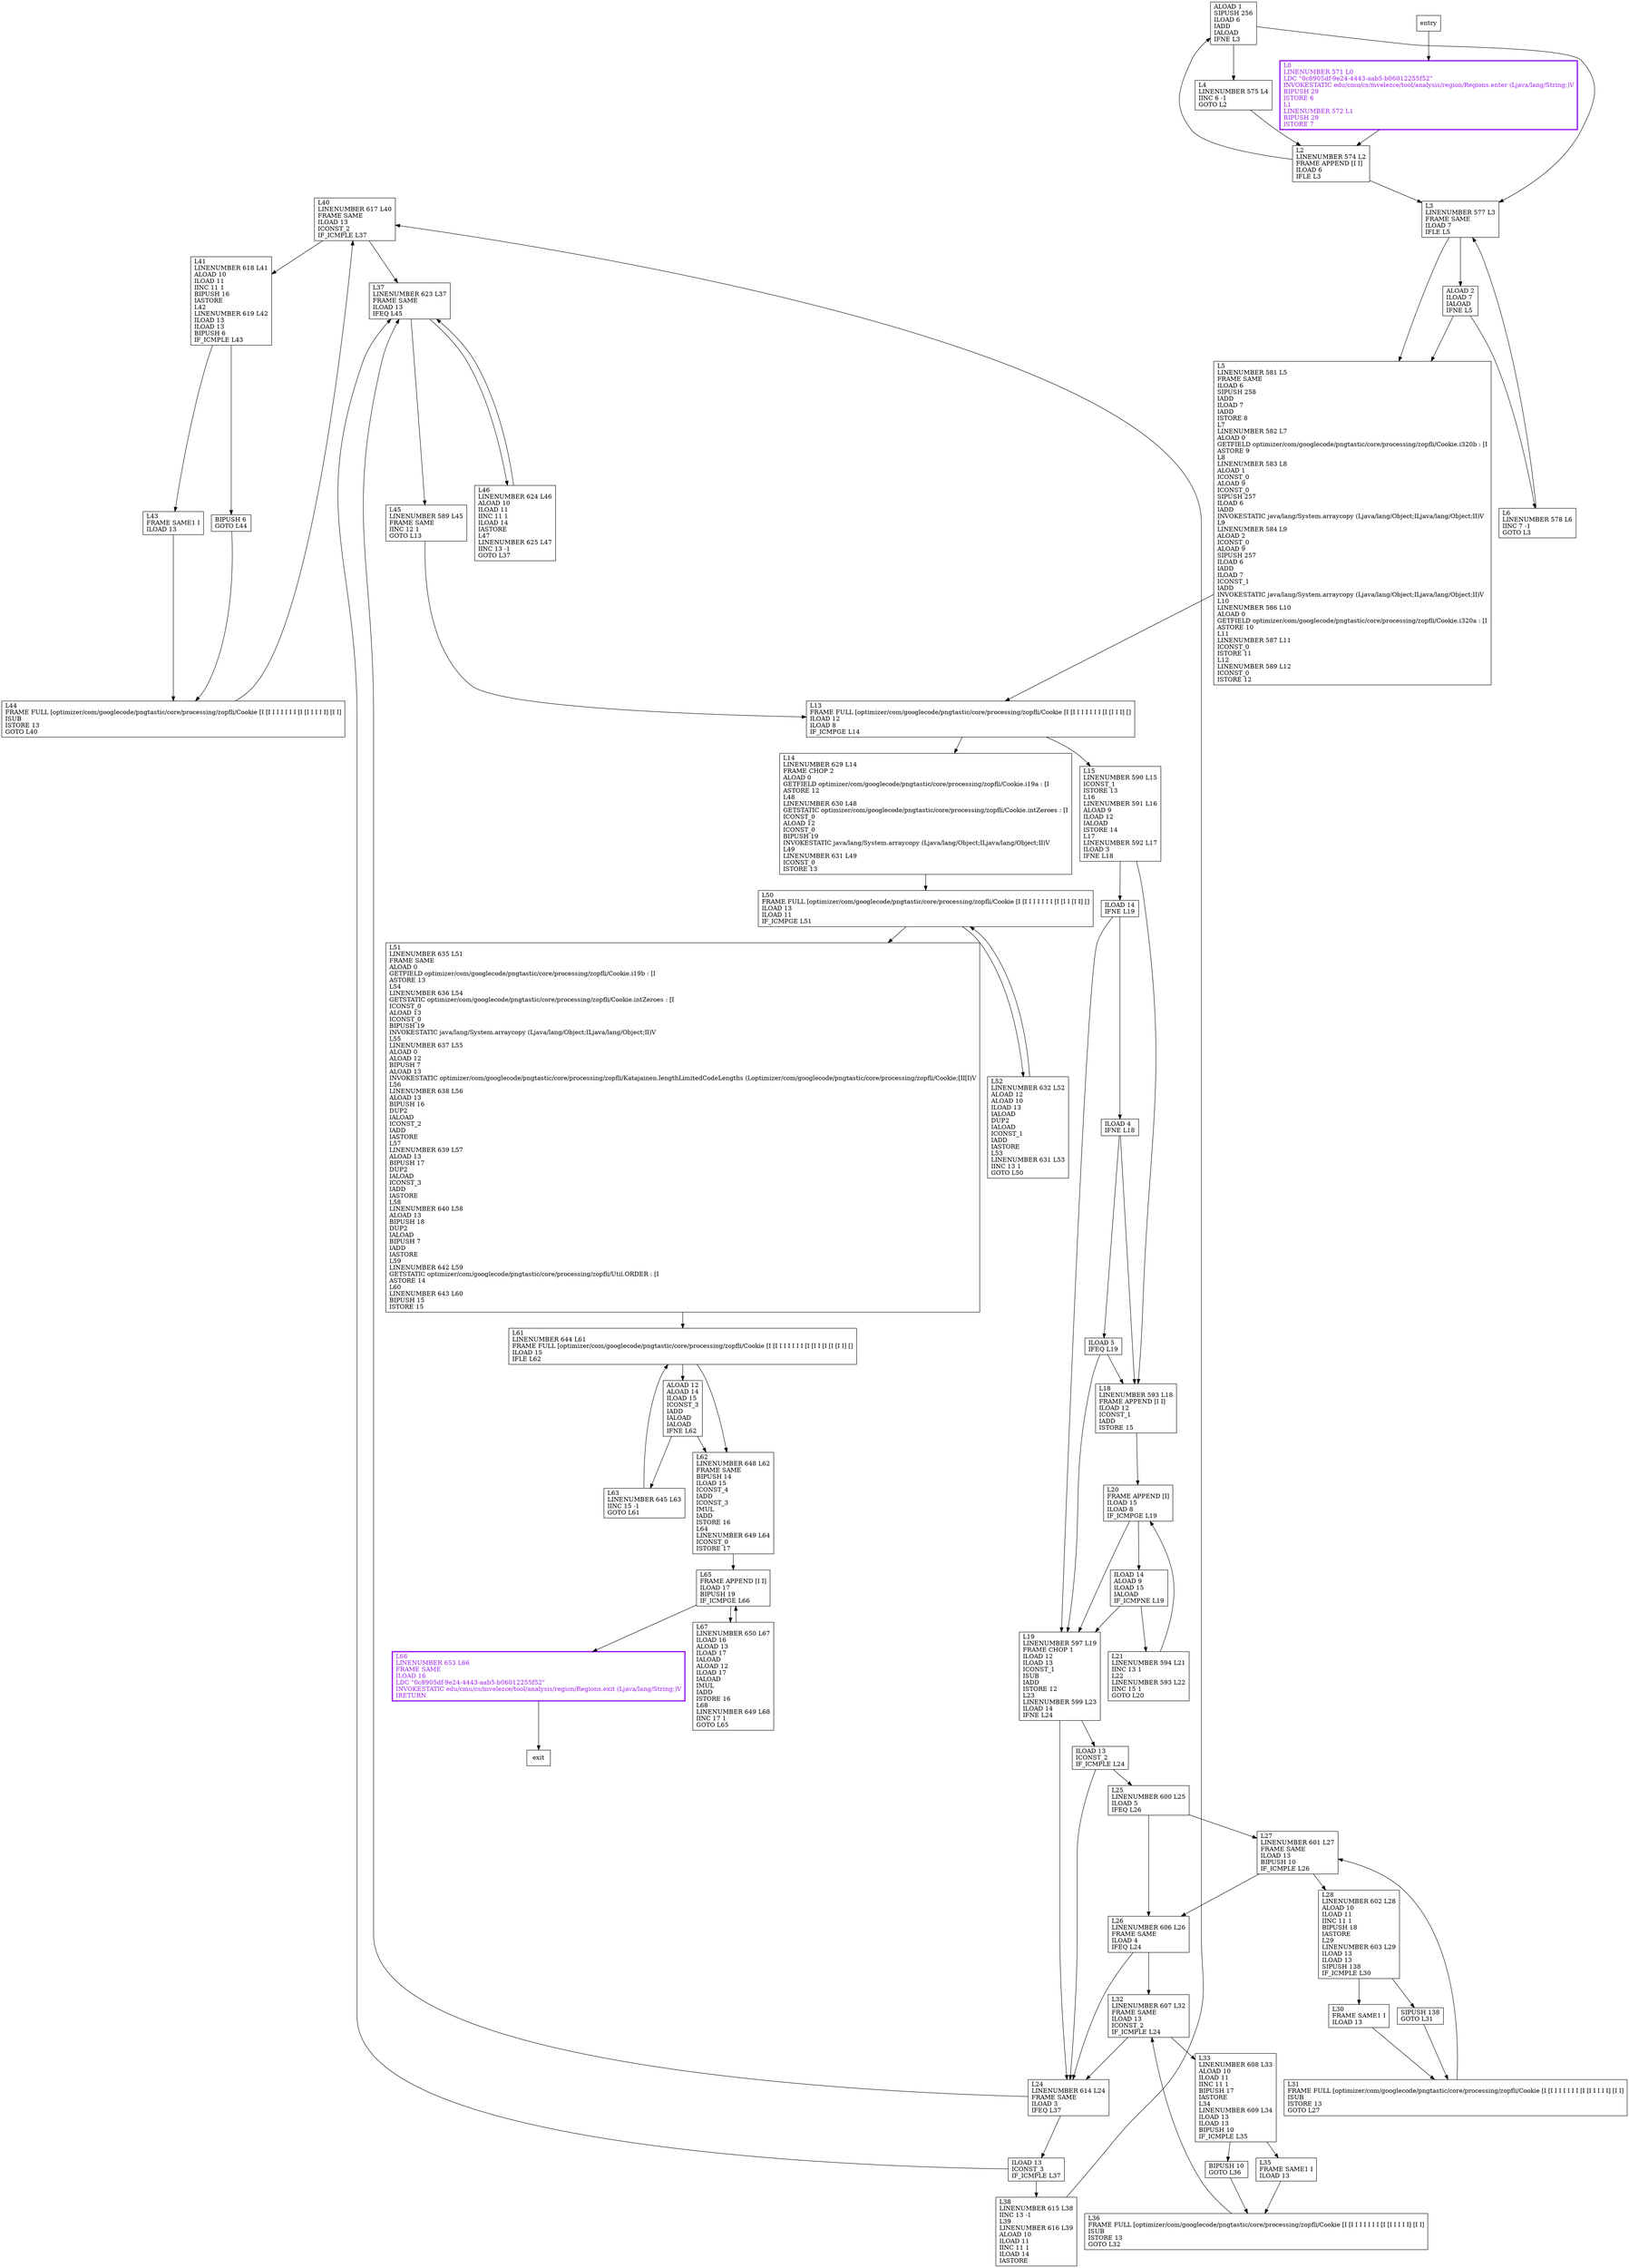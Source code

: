 digraph simulateEncodeTree {
node [shape=record];
247515192 [label="L40\lLINENUMBER 617 L40\lFRAME SAME\lILOAD 13\lICONST_2\lIF_ICMPLE L37\l"];
37841489 [label="ILOAD 4\lIFNE L18\l"];
938199512 [label="ILOAD 14\lIFNE L19\l"];
1245593227 [label="L0\lLINENUMBER 571 L0\lLDC \"0c8905df-9e24-4443-aab5-b06012255f52\"\lINVOKESTATIC edu/cmu/cs/mvelezce/tool/analysis/region/Regions.enter (Ljava/lang/String;)V\lBIPUSH 29\lISTORE 6\lL1\lLINENUMBER 572 L1\lBIPUSH 29\lISTORE 7\l"];
1572127577 [label="SIPUSH 138\lGOTO L31\l"];
207988207 [label="L41\lLINENUMBER 618 L41\lALOAD 10\lILOAD 11\lIINC 11 1\lBIPUSH 16\lIASTORE\lL42\lLINENUMBER 619 L42\lILOAD 13\lILOAD 13\lBIPUSH 6\lIF_ICMPLE L43\l"];
296541232 [label="L63\lLINENUMBER 645 L63\lIINC 15 -1\lGOTO L61\l"];
417797183 [label="L32\lLINENUMBER 607 L32\lFRAME SAME\lILOAD 13\lICONST_2\lIF_ICMPLE L24\l"];
1175418534 [label="L62\lLINENUMBER 648 L62\lFRAME SAME\lBIPUSH 14\lILOAD 15\lICONST_4\lIADD\lICONST_3\lIMUL\lIADD\lISTORE 16\lL64\lLINENUMBER 649 L64\lICONST_0\lISTORE 17\l"];
1250603112 [label="L66\lLINENUMBER 653 L66\lFRAME SAME\lILOAD 16\lLDC \"0c8905df-9e24-4443-aab5-b06012255f52\"\lINVOKESTATIC edu/cmu/cs/mvelezce/tool/analysis/region/Regions.exit (Ljava/lang/String;)V\lIRETURN\l"];
1525844775 [label="L3\lLINENUMBER 577 L3\lFRAME SAME\lILOAD 7\lIFLE L5\l"];
299819831 [label="L50\lFRAME FULL [optimizer/com/googlecode/pngtastic/core/processing/zopfli/Cookie [I [I I I I I I I [I [I I [I I] []\lILOAD 13\lILOAD 11\lIF_ICMPGE L51\l"];
1377301456 [label="L18\lLINENUMBER 593 L18\lFRAME APPEND [I I]\lILOAD 12\lICONST_1\lIADD\lISTORE 15\l"];
566641954 [label="L51\lLINENUMBER 635 L51\lFRAME SAME\lALOAD 0\lGETFIELD optimizer/com/googlecode/pngtastic/core/processing/zopfli/Cookie.i19b : [I\lASTORE 13\lL54\lLINENUMBER 636 L54\lGETSTATIC optimizer/com/googlecode/pngtastic/core/processing/zopfli/Cookie.intZeroes : [I\lICONST_0\lALOAD 13\lICONST_0\lBIPUSH 19\lINVOKESTATIC java/lang/System.arraycopy (Ljava/lang/Object;ILjava/lang/Object;II)V\lL55\lLINENUMBER 637 L55\lALOAD 0\lALOAD 12\lBIPUSH 7\lALOAD 13\lINVOKESTATIC optimizer/com/googlecode/pngtastic/core/processing/zopfli/Katajainen.lengthLimitedCodeLengths (Loptimizer/com/googlecode/pngtastic/core/processing/zopfli/Cookie;[II[I)V\lL56\lLINENUMBER 638 L56\lALOAD 13\lBIPUSH 16\lDUP2\lIALOAD\lICONST_2\lIADD\lIASTORE\lL57\lLINENUMBER 639 L57\lALOAD 13\lBIPUSH 17\lDUP2\lIALOAD\lICONST_3\lIADD\lIASTORE\lL58\lLINENUMBER 640 L58\lALOAD 13\lBIPUSH 18\lDUP2\lIALOAD\lBIPUSH 7\lIADD\lIASTORE\lL59\lLINENUMBER 642 L59\lGETSTATIC optimizer/com/googlecode/pngtastic/core/processing/zopfli/Util.ORDER : [I\lASTORE 14\lL60\lLINENUMBER 643 L60\lBIPUSH 15\lISTORE 15\l"];
858423246 [label="ALOAD 2\lILOAD 7\lIALOAD\lIFNE L5\l"];
422522663 [label="ILOAD 13\lICONST_3\lIF_ICMPLE L37\l"];
26357357 [label="L67\lLINENUMBER 650 L67\lILOAD 16\lALOAD 13\lILOAD 17\lIALOAD\lALOAD 12\lILOAD 17\lIALOAD\lIMUL\lIADD\lISTORE 16\lL68\lLINENUMBER 649 L68\lIINC 17 1\lGOTO L65\l"];
1334405552 [label="L36\lFRAME FULL [optimizer/com/googlecode/pngtastic/core/processing/zopfli/Cookie [I [I I I I I I I [I [I I I I I] [I I]\lISUB\lISTORE 13\lGOTO L32\l"];
118555812 [label="ALOAD 1\lSIPUSH 256\lILOAD 6\lIADD\lIALOAD\lIFNE L3\l"];
2079961240 [label="L20\lFRAME APPEND [I]\lILOAD 15\lILOAD 8\lIF_ICMPGE L19\l"];
1927499639 [label="L21\lLINENUMBER 594 L21\lIINC 13 1\lL22\lLINENUMBER 593 L22\lIINC 15 1\lGOTO L20\l"];
1999664216 [label="ILOAD 13\lICONST_2\lIF_ICMPLE L24\l"];
145066402 [label="L38\lLINENUMBER 615 L38\lIINC 13 -1\lL39\lLINENUMBER 616 L39\lALOAD 10\lILOAD 11\lIINC 11 1\lILOAD 14\lIASTORE\l"];
949673757 [label="L24\lLINENUMBER 614 L24\lFRAME SAME\lILOAD 3\lIFEQ L37\l"];
1928621590 [label="L2\lLINENUMBER 574 L2\lFRAME APPEND [I I]\lILOAD 6\lIFLE L3\l"];
115945887 [label="ILOAD 14\lALOAD 9\lILOAD 15\lIALOAD\lIF_ICMPNE L19\l"];
862025017 [label="L28\lLINENUMBER 602 L28\lALOAD 10\lILOAD 11\lIINC 11 1\lBIPUSH 18\lIASTORE\lL29\lLINENUMBER 603 L29\lILOAD 13\lILOAD 13\lSIPUSH 138\lIF_ICMPLE L30\l"];
1850137076 [label="L45\lLINENUMBER 589 L45\lFRAME SAME\lIINC 12 1\lGOTO L13\l"];
1556520190 [label="L46\lLINENUMBER 624 L46\lALOAD 10\lILOAD 11\lIINC 11 1\lILOAD 14\lIASTORE\lL47\lLINENUMBER 625 L47\lIINC 13 -1\lGOTO L37\l"];
739737502 [label="L30\lFRAME SAME1 I\lILOAD 13\l"];
546796969 [label="L31\lFRAME FULL [optimizer/com/googlecode/pngtastic/core/processing/zopfli/Cookie [I [I I I I I I I [I [I I I I I] [I I]\lISUB\lISTORE 13\lGOTO L27\l"];
467632528 [label="L37\lLINENUMBER 623 L37\lFRAME SAME\lILOAD 13\lIFEQ L45\l"];
1997357673 [label="L61\lLINENUMBER 644 L61\lFRAME FULL [optimizer/com/googlecode/pngtastic/core/processing/zopfli/Cookie [I [I I I I I I I [I [I I [I [I [I I] []\lILOAD 15\lIFLE L62\l"];
1016162524 [label="L5\lLINENUMBER 581 L5\lFRAME SAME\lILOAD 6\lSIPUSH 258\lIADD\lILOAD 7\lIADD\lISTORE 8\lL7\lLINENUMBER 582 L7\lALOAD 0\lGETFIELD optimizer/com/googlecode/pngtastic/core/processing/zopfli/Cookie.i320b : [I\lASTORE 9\lL8\lLINENUMBER 583 L8\lALOAD 1\lICONST_0\lALOAD 9\lICONST_0\lSIPUSH 257\lILOAD 6\lIADD\lINVOKESTATIC java/lang/System.arraycopy (Ljava/lang/Object;ILjava/lang/Object;II)V\lL9\lLINENUMBER 584 L9\lALOAD 2\lICONST_0\lALOAD 9\lSIPUSH 257\lILOAD 6\lIADD\lILOAD 7\lICONST_1\lIADD\lINVOKESTATIC java/lang/System.arraycopy (Ljava/lang/Object;ILjava/lang/Object;II)V\lL10\lLINENUMBER 586 L10\lALOAD 0\lGETFIELD optimizer/com/googlecode/pngtastic/core/processing/zopfli/Cookie.i320a : [I\lASTORE 10\lL11\lLINENUMBER 587 L11\lICONST_0\lISTORE 11\lL12\lLINENUMBER 589 L12\lICONST_0\lISTORE 12\l"];
532677950 [label="L25\lLINENUMBER 600 L25\lILOAD 5\lIFEQ L26\l"];
1877986974 [label="BIPUSH 10\lGOTO L36\l"];
261845810 [label="L33\lLINENUMBER 608 L33\lALOAD 10\lILOAD 11\lIINC 11 1\lBIPUSH 17\lIASTORE\lL34\lLINENUMBER 609 L34\lILOAD 13\lILOAD 13\lBIPUSH 10\lIF_ICMPLE L35\l"];
1959708563 [label="L35\lFRAME SAME1 I\lILOAD 13\l"];
2039984535 [label="L52\lLINENUMBER 632 L52\lALOAD 12\lALOAD 10\lILOAD 13\lIALOAD\lDUP2\lIALOAD\lICONST_1\lIADD\lIASTORE\lL53\lLINENUMBER 631 L53\lIINC 13 1\lGOTO L50\l"];
1442038800 [label="ALOAD 12\lALOAD 14\lILOAD 15\lICONST_3\lIADD\lIALOAD\lIALOAD\lIFNE L62\l"];
841166421 [label="L15\lLINENUMBER 590 L15\lICONST_1\lISTORE 13\lL16\lLINENUMBER 591 L16\lALOAD 9\lILOAD 12\lIALOAD\lISTORE 14\lL17\lLINENUMBER 592 L17\lILOAD 3\lIFNE L18\l"];
1419125235 [label="L6\lLINENUMBER 578 L6\lIINC 7 -1\lGOTO L3\l"];
688593710 [label="L26\lLINENUMBER 606 L26\lFRAME SAME\lILOAD 4\lIFEQ L24\l"];
1200048933 [label="L27\lLINENUMBER 601 L27\lFRAME SAME\lILOAD 13\lBIPUSH 10\lIF_ICMPLE L26\l"];
1233505227 [label="L4\lLINENUMBER 575 L4\lIINC 6 -1\lGOTO L2\l"];
191310504 [label="BIPUSH 6\lGOTO L44\l"];
799755007 [label="L44\lFRAME FULL [optimizer/com/googlecode/pngtastic/core/processing/zopfli/Cookie [I [I I I I I I I [I [I I I I I] [I I]\lISUB\lISTORE 13\lGOTO L40\l"];
691779749 [label="L19\lLINENUMBER 597 L19\lFRAME CHOP 1\lILOAD 12\lILOAD 13\lICONST_1\lISUB\lIADD\lISTORE 12\lL23\lLINENUMBER 599 L23\lILOAD 14\lIFNE L24\l"];
701487403 [label="L13\lFRAME FULL [optimizer/com/googlecode/pngtastic/core/processing/zopfli/Cookie [I [I I I I I I I [I [I I I] []\lILOAD 12\lILOAD 8\lIF_ICMPGE L14\l"];
1800500978 [label="L43\lFRAME SAME1 I\lILOAD 13\l"];
1990733619 [label="L65\lFRAME APPEND [I I]\lILOAD 17\lBIPUSH 19\lIF_ICMPGE L66\l"];
1873121466 [label="ILOAD 5\lIFEQ L19\l"];
88301993 [label="L14\lLINENUMBER 629 L14\lFRAME CHOP 2\lALOAD 0\lGETFIELD optimizer/com/googlecode/pngtastic/core/processing/zopfli/Cookie.i19a : [I\lASTORE 12\lL48\lLINENUMBER 630 L48\lGETSTATIC optimizer/com/googlecode/pngtastic/core/processing/zopfli/Cookie.intZeroes : [I\lICONST_0\lALOAD 12\lICONST_0\lBIPUSH 19\lINVOKESTATIC java/lang/System.arraycopy (Ljava/lang/Object;ILjava/lang/Object;II)V\lL49\lLINENUMBER 631 L49\lICONST_0\lISTORE 13\l"];
entry;
exit;
247515192 -> 467632528;
247515192 -> 207988207;
37841489 -> 1377301456;
37841489 -> 1873121466;
938199512 -> 691779749;
938199512 -> 37841489;
1245593227 -> 1928621590;
1572127577 -> 546796969;
207988207 -> 1800500978;
207988207 -> 191310504;
296541232 -> 1997357673;
417797183 -> 949673757;
417797183 -> 261845810;
1175418534 -> 1990733619;
1250603112 -> exit;
1525844775 -> 858423246;
1525844775 -> 1016162524;
299819831 -> 2039984535;
299819831 -> 566641954;
1377301456 -> 2079961240;
566641954 -> 1997357673;
entry -> 1245593227;
858423246 -> 1419125235;
858423246 -> 1016162524;
422522663 -> 467632528;
422522663 -> 145066402;
26357357 -> 1990733619;
1334405552 -> 417797183;
118555812 -> 1525844775;
118555812 -> 1233505227;
2079961240 -> 691779749;
2079961240 -> 115945887;
1927499639 -> 2079961240;
1999664216 -> 949673757;
1999664216 -> 532677950;
145066402 -> 247515192;
949673757 -> 467632528;
949673757 -> 422522663;
1928621590 -> 1525844775;
1928621590 -> 118555812;
115945887 -> 691779749;
115945887 -> 1927499639;
862025017 -> 1572127577;
862025017 -> 739737502;
1850137076 -> 701487403;
1556520190 -> 467632528;
739737502 -> 546796969;
546796969 -> 1200048933;
467632528 -> 1850137076;
467632528 -> 1556520190;
1997357673 -> 1175418534;
1997357673 -> 1442038800;
1016162524 -> 701487403;
532677950 -> 688593710;
532677950 -> 1200048933;
1877986974 -> 1334405552;
261845810 -> 1877986974;
261845810 -> 1959708563;
1959708563 -> 1334405552;
2039984535 -> 299819831;
1442038800 -> 1175418534;
1442038800 -> 296541232;
841166421 -> 938199512;
841166421 -> 1377301456;
1419125235 -> 1525844775;
688593710 -> 949673757;
688593710 -> 417797183;
1200048933 -> 862025017;
1200048933 -> 688593710;
1233505227 -> 1928621590;
191310504 -> 799755007;
799755007 -> 247515192;
691779749 -> 1999664216;
691779749 -> 949673757;
701487403 -> 841166421;
701487403 -> 88301993;
1800500978 -> 799755007;
1990733619 -> 1250603112;
1990733619 -> 26357357;
1873121466 -> 691779749;
1873121466 -> 1377301456;
88301993 -> 299819831;
1250603112[fontcolor="purple", penwidth=3, color="purple"];
1245593227[fontcolor="purple", penwidth=3, color="purple"];
}

